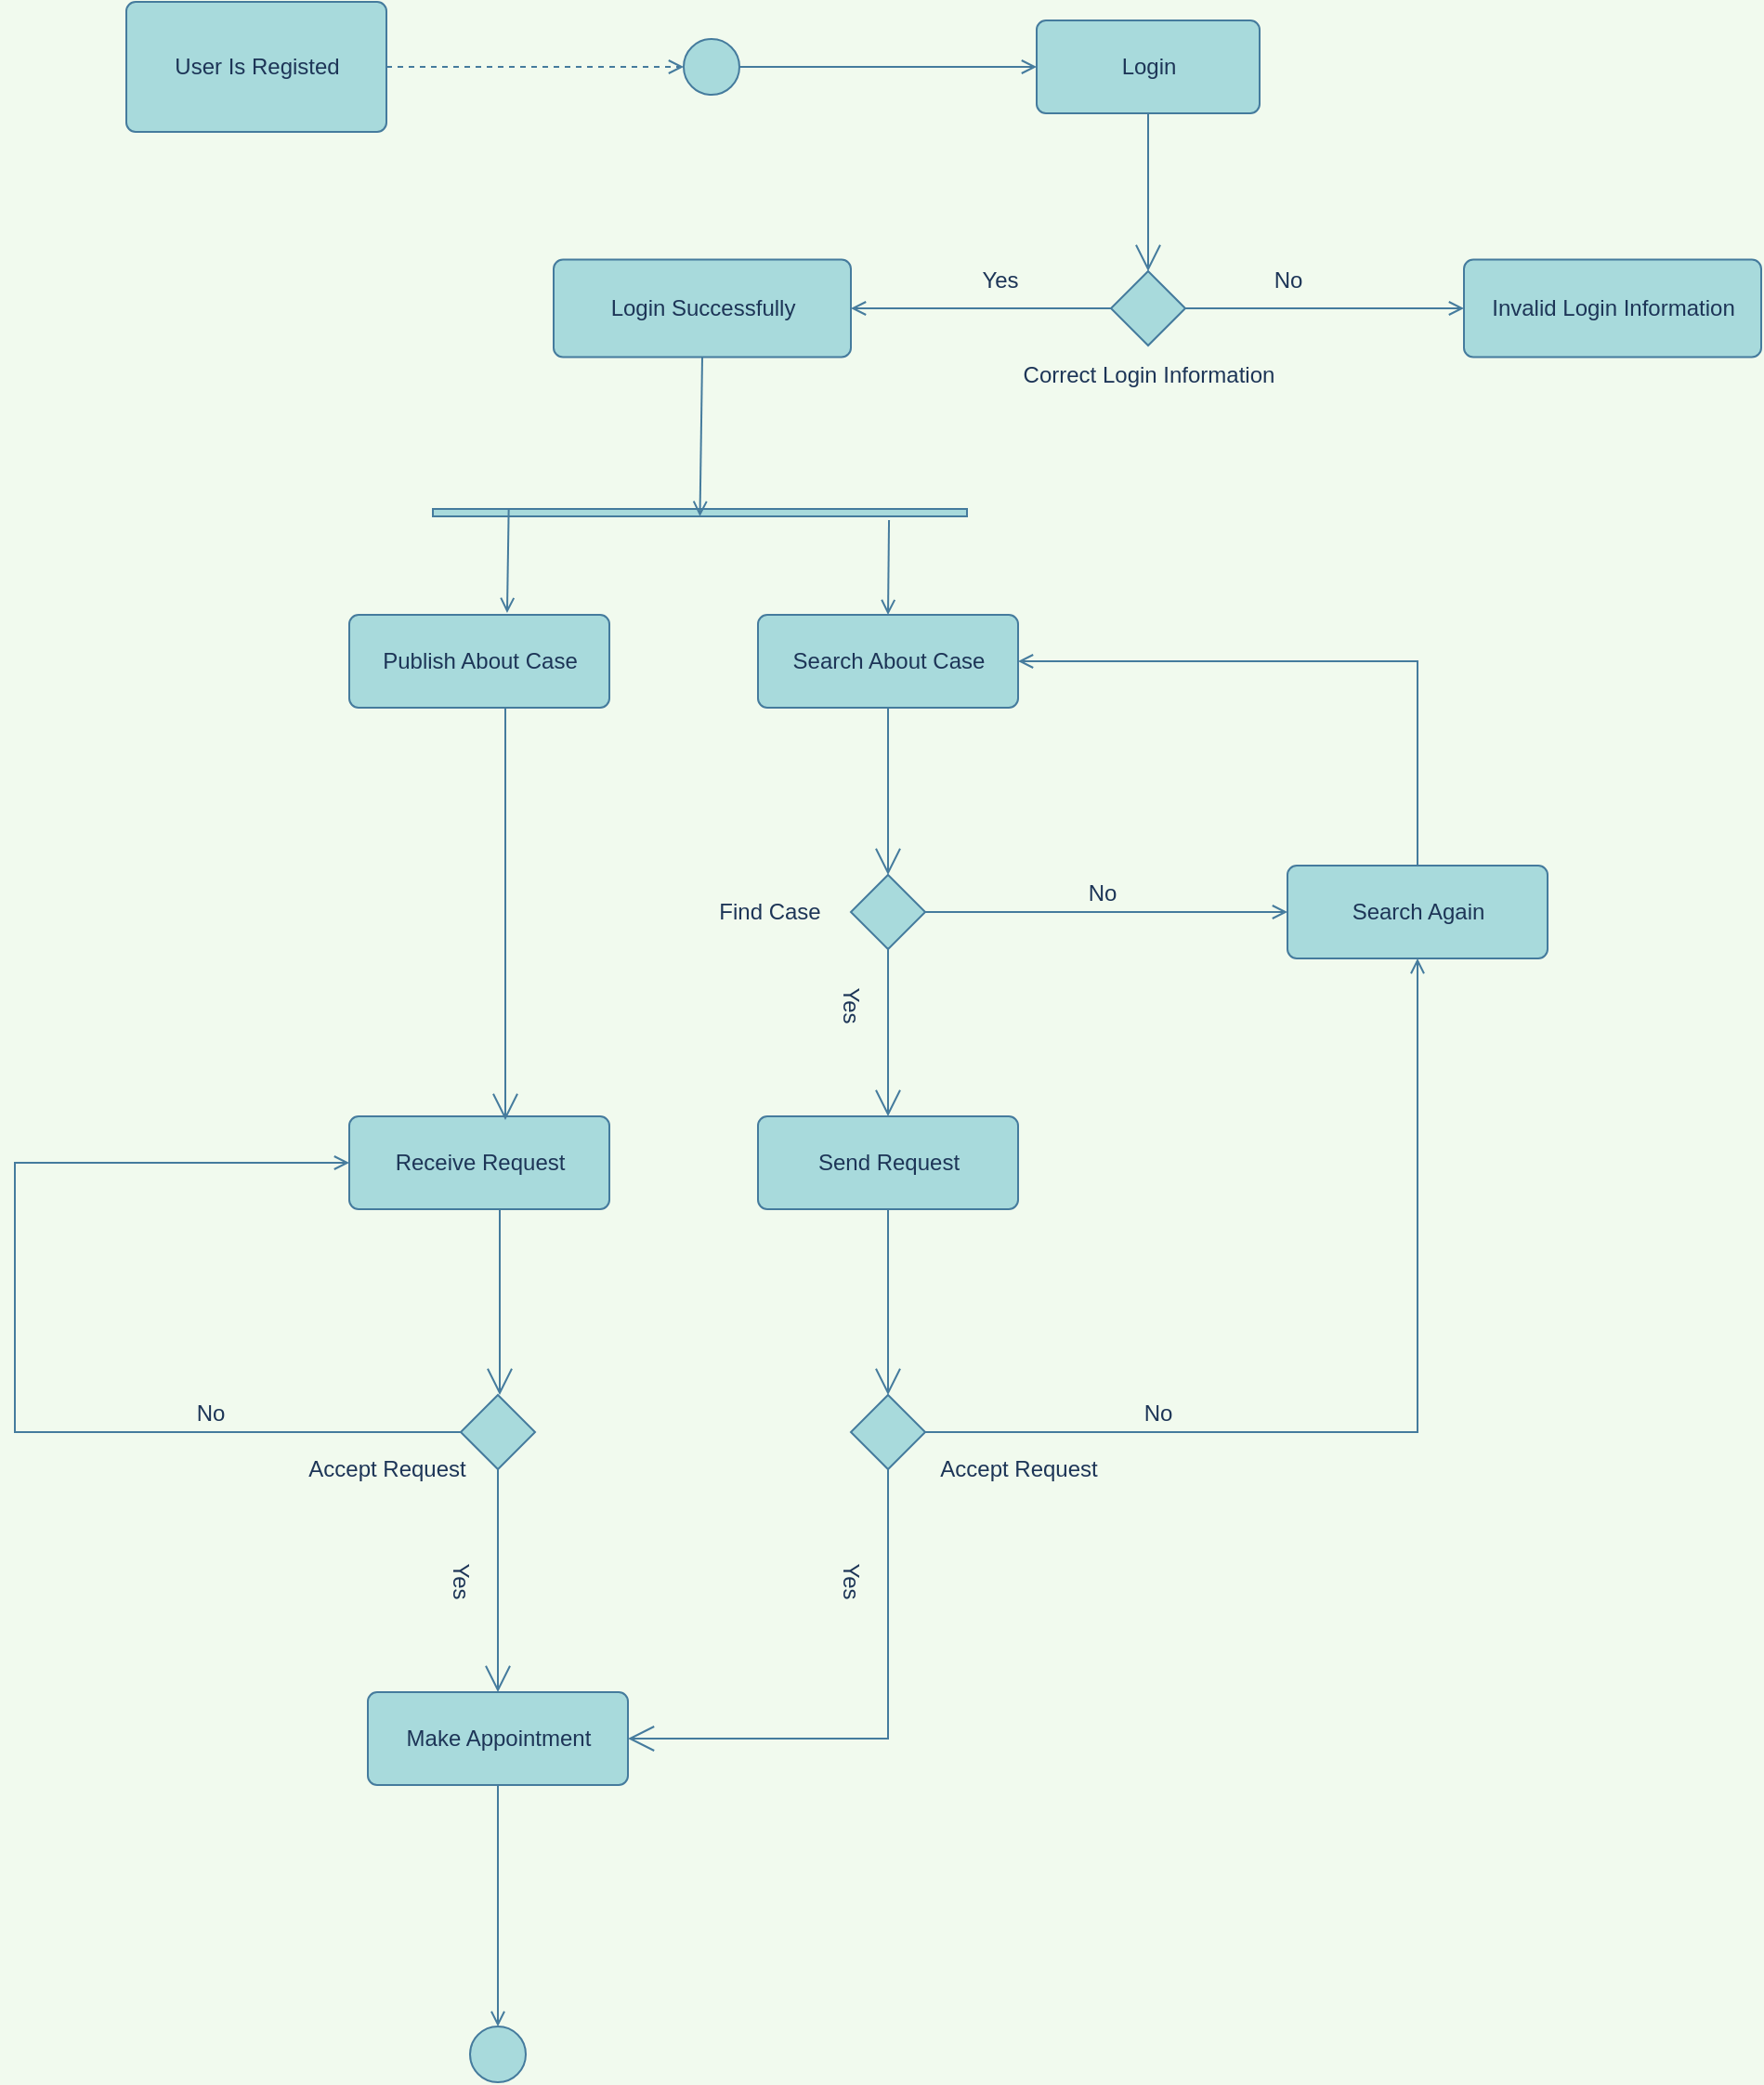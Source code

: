 <mxfile version="18.0.4" type="device"><diagram id="IKEdSs9oM2UJKjne3pzB" name="Page-1"><mxGraphModel dx="1422" dy="878" grid="1" gridSize="10" guides="1" tooltips="1" connect="1" arrows="1" fold="1" page="1" pageScale="1" pageWidth="3300" pageHeight="4681" background="#F1FAEE" math="0" shadow="0"><root><mxCell id="0"/><mxCell id="1" parent="0"/><mxCell id="g6wCLQNCMCXOfm04o7lM-2" value="" style="ellipse;html=1;fillColor=#A8DADC;strokeColor=#457B9D;fontColor=#1D3557;" parent="1" vertex="1"><mxGeometry x="400" y="130" width="30" height="30" as="geometry"/></mxCell><mxCell id="g6wCLQNCMCXOfm04o7lM-3" value="" style="endArrow=open;html=1;rounded=0;align=center;verticalAlign=top;endFill=0;labelBackgroundColor=none;endSize=6;exitX=1;exitY=0.5;exitDx=0;exitDy=0;dashed=1;strokeColor=#457B9D;fontColor=#1D3557;" parent="1" target="g6wCLQNCMCXOfm04o7lM-2" edge="1"><mxGeometry relative="1" as="geometry"><mxPoint x="210" y="145" as="sourcePoint"/></mxGeometry></mxCell><mxCell id="g6wCLQNCMCXOfm04o7lM-4" value="" style="endArrow=open;html=1;rounded=0;align=center;verticalAlign=top;endFill=0;labelBackgroundColor=none;endSize=6;exitX=1;exitY=0.5;exitDx=0;exitDy=0;entryX=0;entryY=0.5;entryDx=0;entryDy=0;strokeColor=#457B9D;fontColor=#1D3557;" parent="1" source="g6wCLQNCMCXOfm04o7lM-2" target="g6wCLQNCMCXOfm04o7lM-6" edge="1"><mxGeometry relative="1" as="geometry"><mxPoint x="460" y="144.5" as="sourcePoint"/><mxPoint x="600" y="145" as="targetPoint"/></mxGeometry></mxCell><mxCell id="g6wCLQNCMCXOfm04o7lM-6" value="Login" style="html=1;align=center;verticalAlign=middle;rounded=1;absoluteArcSize=1;arcSize=10;dashed=0;fillColor=#A8DADC;strokeColor=#457B9D;fontColor=#1D3557;" parent="1" vertex="1"><mxGeometry x="590" y="120" width="120" height="50" as="geometry"/></mxCell><mxCell id="g6wCLQNCMCXOfm04o7lM-11" value="" style="shape=rhombus;html=1;verticalLabelPosition=bottom;verticalAlignment=top;fillColor=#A8DADC;strokeColor=#457B9D;fontColor=#1D3557;" parent="1" vertex="1"><mxGeometry x="630" y="255" width="40" height="40" as="geometry"/></mxCell><mxCell id="g6wCLQNCMCXOfm04o7lM-12" value="" style="edgeStyle=elbowEdgeStyle;html=1;elbow=horizontal;align=right;verticalAlign=bottom;endArrow=none;rounded=0;labelBackgroundColor=none;startArrow=open;startSize=12;entryX=0.5;entryY=1;entryDx=0;entryDy=0;exitX=0.5;exitY=0;exitDx=0;exitDy=0;strokeColor=#457B9D;fontColor=#1D3557;" parent="1" source="g6wCLQNCMCXOfm04o7lM-11" target="g6wCLQNCMCXOfm04o7lM-6" edge="1"><mxGeometry relative="1" as="geometry"><mxPoint x="660" y="200" as="targetPoint"/><mxPoint x="650" y="270" as="sourcePoint"/></mxGeometry></mxCell><mxCell id="g6wCLQNCMCXOfm04o7lM-18" value="Login Successfully" style="html=1;align=center;verticalAlign=middle;rounded=1;absoluteArcSize=1;arcSize=10;dashed=0;fillColor=#A8DADC;strokeColor=#457B9D;fontColor=#1D3557;" parent="1" vertex="1"><mxGeometry x="330" y="248.75" width="160" height="52.5" as="geometry"/></mxCell><mxCell id="g6wCLQNCMCXOfm04o7lM-19" value="" style="endArrow=open;html=1;rounded=0;align=center;verticalAlign=top;endFill=0;labelBackgroundColor=none;endSize=6;exitX=0;exitY=0.5;exitDx=0;exitDy=0;entryX=1;entryY=0.5;entryDx=0;entryDy=0;strokeColor=#457B9D;fontColor=#1D3557;" parent="1" source="g6wCLQNCMCXOfm04o7lM-11" target="g6wCLQNCMCXOfm04o7lM-18" edge="1"><mxGeometry relative="1" as="geometry"><mxPoint x="350" y="480" as="sourcePoint"/><mxPoint x="510" y="480" as="targetPoint"/></mxGeometry></mxCell><mxCell id="g6wCLQNCMCXOfm04o7lM-21" value="Yes" style="text;html=1;align=center;verticalAlign=middle;resizable=0;points=[];autosize=1;strokeColor=none;fillColor=none;fontColor=#1D3557;" parent="1" vertex="1"><mxGeometry x="550" y="250" width="40" height="20" as="geometry"/></mxCell><mxCell id="g6wCLQNCMCXOfm04o7lM-22" value="No" style="text;html=1;align=center;verticalAlign=middle;resizable=0;points=[];autosize=1;strokeColor=none;fillColor=none;fontColor=#1D3557;" parent="1" vertex="1"><mxGeometry x="710" y="250" width="30" height="20" as="geometry"/></mxCell><mxCell id="g6wCLQNCMCXOfm04o7lM-23" value="" style="endArrow=open;html=1;rounded=0;align=center;verticalAlign=top;endFill=0;labelBackgroundColor=none;endSize=6;exitX=1;exitY=0.5;exitDx=0;exitDy=0;entryX=0;entryY=0.5;entryDx=0;entryDy=0;strokeColor=#457B9D;fontColor=#1D3557;" parent="1" source="g6wCLQNCMCXOfm04o7lM-11" target="g6wCLQNCMCXOfm04o7lM-25" edge="1"><mxGeometry relative="1" as="geometry"><mxPoint x="690" y="340" as="sourcePoint"/><mxPoint x="800" y="281.875" as="targetPoint"/></mxGeometry></mxCell><mxCell id="g6wCLQNCMCXOfm04o7lM-25" value="Invalid Login Information" style="html=1;align=center;verticalAlign=middle;rounded=1;absoluteArcSize=1;arcSize=10;dashed=0;fillColor=#A8DADC;strokeColor=#457B9D;fontColor=#1D3557;" parent="1" vertex="1"><mxGeometry x="820" y="248.75" width="160" height="52.5" as="geometry"/></mxCell><mxCell id="g6wCLQNCMCXOfm04o7lM-26" value="Correct Login Information" style="text;html=1;align=center;verticalAlign=middle;resizable=0;points=[];autosize=1;strokeColor=none;fillColor=none;fontColor=#1D3557;" parent="1" vertex="1"><mxGeometry x="575" y="301.25" width="150" height="20" as="geometry"/></mxCell><mxCell id="g6wCLQNCMCXOfm04o7lM-28" value="" style="shape=rect;html=1;fillColor=#A8DADC;verticalLabelPosition=bottom;labelBackgroundColor=#F1FAEE;verticalAlign=top;rotation=90;strokeColor=#457B9D;fontColor=#1D3557;" parent="1" vertex="1"><mxGeometry x="406.75" y="241.25" width="4" height="287.5" as="geometry"/></mxCell><mxCell id="g6wCLQNCMCXOfm04o7lM-34" value="" style="endArrow=open;html=1;rounded=0;align=center;verticalAlign=top;endFill=0;labelBackgroundColor=none;endSize=6;exitX=0.5;exitY=1;exitDx=0;exitDy=0;entryX=1;entryY=0.5;entryDx=0;entryDy=0;strokeColor=#457B9D;fontColor=#1D3557;" parent="1" source="g6wCLQNCMCXOfm04o7lM-18" target="g6wCLQNCMCXOfm04o7lM-28" edge="1"><mxGeometry relative="1" as="geometry"><mxPoint x="214" y="430" as="sourcePoint"/><mxPoint x="410" y="380" as="targetPoint"/></mxGeometry></mxCell><mxCell id="g6wCLQNCMCXOfm04o7lM-35" value="" style="endArrow=open;html=1;rounded=0;align=center;verticalAlign=top;endFill=0;labelBackgroundColor=none;endSize=6;exitX=0;exitY=0.858;exitDx=0;exitDy=0;exitPerimeter=0;entryX=0.607;entryY=-0.02;entryDx=0;entryDy=0;entryPerimeter=0;strokeColor=#457B9D;fontColor=#1D3557;" parent="1" source="g6wCLQNCMCXOfm04o7lM-28" target="g6wCLQNCMCXOfm04o7lM-39" edge="1"><mxGeometry relative="1" as="geometry"><mxPoint x="350" y="410" as="sourcePoint"/><mxPoint x="300" y="450" as="targetPoint"/></mxGeometry></mxCell><mxCell id="g6wCLQNCMCXOfm04o7lM-36" value="" style="endArrow=open;html=1;rounded=0;align=center;verticalAlign=top;endFill=0;labelBackgroundColor=none;endSize=6;exitX=1.5;exitY=0.146;exitDx=0;exitDy=0;exitPerimeter=0;entryX=0.5;entryY=0;entryDx=0;entryDy=0;strokeColor=#457B9D;fontColor=#1D3557;" parent="1" source="g6wCLQNCMCXOfm04o7lM-28" target="g6wCLQNCMCXOfm04o7lM-38" edge="1"><mxGeometry relative="1" as="geometry"><mxPoint x="500" y="410" as="sourcePoint"/><mxPoint x="495" y="440" as="targetPoint"/></mxGeometry></mxCell><mxCell id="g6wCLQNCMCXOfm04o7lM-38" value="Search About Case" style="html=1;align=center;verticalAlign=middle;rounded=1;absoluteArcSize=1;arcSize=10;dashed=0;fillColor=#A8DADC;strokeColor=#457B9D;fontColor=#1D3557;" parent="1" vertex="1"><mxGeometry x="440" y="440" width="140" height="50" as="geometry"/></mxCell><mxCell id="g6wCLQNCMCXOfm04o7lM-39" value="Publish About Case" style="html=1;align=center;verticalAlign=middle;rounded=1;absoluteArcSize=1;arcSize=10;dashed=0;fillColor=#A8DADC;strokeColor=#457B9D;fontColor=#1D3557;" parent="1" vertex="1"><mxGeometry x="220" y="440" width="140" height="50" as="geometry"/></mxCell><mxCell id="g6wCLQNCMCXOfm04o7lM-40" value="Search Again" style="html=1;align=center;verticalAlign=middle;rounded=1;absoluteArcSize=1;arcSize=10;dashed=0;fillColor=#A8DADC;strokeColor=#457B9D;fontColor=#1D3557;" parent="1" vertex="1"><mxGeometry x="725" y="575" width="140" height="50" as="geometry"/></mxCell><mxCell id="g6wCLQNCMCXOfm04o7lM-41" value="Send Request" style="html=1;align=center;verticalAlign=middle;rounded=1;absoluteArcSize=1;arcSize=10;dashed=0;fillColor=#A8DADC;strokeColor=#457B9D;fontColor=#1D3557;" parent="1" vertex="1"><mxGeometry x="440" y="710" width="140" height="50" as="geometry"/></mxCell><mxCell id="g6wCLQNCMCXOfm04o7lM-42" value="Receive Request" style="html=1;align=center;verticalAlign=middle;rounded=1;absoluteArcSize=1;arcSize=10;dashed=0;fillColor=#A8DADC;strokeColor=#457B9D;fontColor=#1D3557;" parent="1" vertex="1"><mxGeometry x="220" y="710" width="140" height="50" as="geometry"/></mxCell><mxCell id="g6wCLQNCMCXOfm04o7lM-43" value="User Is Registed" style="html=1;align=center;verticalAlign=middle;rounded=1;absoluteArcSize=1;arcSize=10;dashed=0;fillColor=#A8DADC;strokeColor=#457B9D;fontColor=#1D3557;" parent="1" vertex="1"><mxGeometry x="100" y="110" width="140" height="70" as="geometry"/></mxCell><mxCell id="g6wCLQNCMCXOfm04o7lM-52" value="" style="shape=rhombus;html=1;verticalLabelPosition=top;verticalAlignment=bottom;fillColor=#A8DADC;strokeColor=#457B9D;fontColor=#1D3557;" parent="1" vertex="1"><mxGeometry x="490" y="580" width="40" height="40" as="geometry"/></mxCell><mxCell id="g6wCLQNCMCXOfm04o7lM-53" value="" style="edgeStyle=elbowEdgeStyle;html=1;elbow=horizontal;align=right;verticalAlign=bottom;rounded=0;labelBackgroundColor=none;endArrow=open;endSize=12;entryX=0.5;entryY=0;entryDx=0;entryDy=0;strokeColor=#457B9D;fontColor=#1D3557;" parent="1" source="g6wCLQNCMCXOfm04o7lM-52" target="g6wCLQNCMCXOfm04o7lM-41" edge="1"><mxGeometry relative="1" as="geometry"><mxPoint x="510" y="660" as="targetPoint"/></mxGeometry></mxCell><mxCell id="g6wCLQNCMCXOfm04o7lM-55" value="" style="edgeStyle=elbowEdgeStyle;html=1;elbow=vertical;verticalAlign=bottom;startArrow=open;endArrow=none;rounded=0;labelBackgroundColor=none;startSize=12;entryX=0.5;entryY=1;entryDx=0;entryDy=0;strokeColor=#457B9D;fontColor=#1D3557;" parent="1" source="g6wCLQNCMCXOfm04o7lM-52" target="g6wCLQNCMCXOfm04o7lM-38" edge="1"><mxGeometry relative="1" as="geometry"><mxPoint x="510" y="530" as="targetPoint"/><Array as="points"><mxPoint x="510" y="530"/></Array></mxGeometry></mxCell><mxCell id="g6wCLQNCMCXOfm04o7lM-56" value="" style="endArrow=open;html=1;rounded=0;align=center;verticalAlign=top;endFill=0;labelBackgroundColor=none;endSize=6;exitX=1;exitY=0.5;exitDx=0;exitDy=0;entryX=0;entryY=0.5;entryDx=0;entryDy=0;strokeColor=#457B9D;fontColor=#1D3557;" parent="1" source="g6wCLQNCMCXOfm04o7lM-52" target="g6wCLQNCMCXOfm04o7lM-40" edge="1"><mxGeometry relative="1" as="geometry"><mxPoint x="560" y="600" as="sourcePoint"/><mxPoint x="720" y="600" as="targetPoint"/></mxGeometry></mxCell><mxCell id="g6wCLQNCMCXOfm04o7lM-57" value="Yes" style="text;html=1;align=center;verticalAlign=middle;resizable=0;points=[];autosize=1;strokeColor=none;fillColor=none;rotation=90;fontColor=#1D3557;" parent="1" vertex="1"><mxGeometry x="470" y="640" width="40" height="20" as="geometry"/></mxCell><mxCell id="g6wCLQNCMCXOfm04o7lM-58" value="No" style="text;html=1;align=center;verticalAlign=middle;resizable=0;points=[];autosize=1;strokeColor=none;fillColor=none;fontColor=#1D3557;" parent="1" vertex="1"><mxGeometry x="610" y="580" width="30" height="20" as="geometry"/></mxCell><mxCell id="g6wCLQNCMCXOfm04o7lM-59" value="Find Case" style="text;html=1;align=center;verticalAlign=middle;resizable=0;points=[];autosize=1;strokeColor=none;fillColor=none;fontColor=#1D3557;" parent="1" vertex="1"><mxGeometry x="410.75" y="590" width="70" height="20" as="geometry"/></mxCell><mxCell id="g6wCLQNCMCXOfm04o7lM-60" value="" style="edgeStyle=elbowEdgeStyle;html=1;elbow=vertical;verticalAlign=bottom;startArrow=open;endArrow=none;rounded=0;labelBackgroundColor=none;startSize=12;exitX=0.6;exitY=0.04;exitDx=0;exitDy=0;exitPerimeter=0;strokeColor=#457B9D;fontColor=#1D3557;" parent="1" source="g6wCLQNCMCXOfm04o7lM-42" edge="1"><mxGeometry relative="1" as="geometry"><mxPoint x="304" y="490" as="targetPoint"/><mxPoint x="310" y="645" as="sourcePoint"/><Array as="points"><mxPoint x="310" y="595"/></Array></mxGeometry></mxCell><mxCell id="g6wCLQNCMCXOfm04o7lM-63" value="" style="endArrow=open;html=1;rounded=0;align=center;verticalAlign=top;endFill=0;labelBackgroundColor=none;endSize=6;exitX=0.5;exitY=0;exitDx=0;exitDy=0;entryX=1;entryY=0.5;entryDx=0;entryDy=0;strokeColor=#457B9D;fontColor=#1D3557;" parent="1" source="g6wCLQNCMCXOfm04o7lM-40" target="g6wCLQNCMCXOfm04o7lM-38" edge="1"><mxGeometry relative="1" as="geometry"><mxPoint x="575" y="500" as="sourcePoint"/><mxPoint x="710" y="450" as="targetPoint"/><Array as="points"><mxPoint x="795" y="465"/></Array></mxGeometry></mxCell><mxCell id="g6wCLQNCMCXOfm04o7lM-64" value="" style="endArrow=open;html=1;rounded=0;align=center;verticalAlign=top;endFill=0;labelBackgroundColor=none;endSize=6;entryX=0.5;entryY=1;entryDx=0;entryDy=0;exitX=1;exitY=0.5;exitDx=0;exitDy=0;strokeColor=#457B9D;fontColor=#1D3557;" parent="1" source="g6wCLQNCMCXOfm04o7lM-65" target="g6wCLQNCMCXOfm04o7lM-40" edge="1"><mxGeometry relative="1" as="geometry"><mxPoint x="560" y="880" as="sourcePoint"/><mxPoint x="610" y="800" as="targetPoint"/><Array as="points"><mxPoint x="795" y="880"/></Array></mxGeometry></mxCell><mxCell id="g6wCLQNCMCXOfm04o7lM-65" value="" style="shape=rhombus;html=1;verticalLabelPosition=top;verticalAlignment=bottom;fillColor=#A8DADC;strokeColor=#457B9D;fontColor=#1D3557;" parent="1" vertex="1"><mxGeometry x="490" y="860" width="40" height="40" as="geometry"/></mxCell><mxCell id="g6wCLQNCMCXOfm04o7lM-66" value="" style="edgeStyle=elbowEdgeStyle;html=1;elbow=horizontal;align=right;verticalAlign=bottom;rounded=0;labelBackgroundColor=none;endArrow=open;endSize=12;exitX=0.5;exitY=1;exitDx=0;exitDy=0;entryX=1;entryY=0.5;entryDx=0;entryDy=0;strokeColor=#457B9D;fontColor=#1D3557;" parent="1" source="g6wCLQNCMCXOfm04o7lM-65" target="g6wCLQNCMCXOfm04o7lM-81" edge="1"><mxGeometry relative="1" as="geometry"><mxPoint x="460" y="1020" as="targetPoint"/><Array as="points"><mxPoint x="510" y="990"/><mxPoint x="520" y="960"/><mxPoint x="340" y="940"/><mxPoint x="400" y="940"/></Array></mxGeometry></mxCell><mxCell id="g6wCLQNCMCXOfm04o7lM-69" value="" style="edgeStyle=elbowEdgeStyle;html=1;elbow=horizontal;align=right;verticalAlign=bottom;rounded=0;labelBackgroundColor=none;endArrow=open;endSize=12;exitX=0.5;exitY=1;exitDx=0;exitDy=0;entryX=0.5;entryY=0;entryDx=0;entryDy=0;strokeColor=#457B9D;fontColor=#1D3557;" parent="1" source="g6wCLQNCMCXOfm04o7lM-41" target="g6wCLQNCMCXOfm04o7lM-65" edge="1"><mxGeometry relative="1" as="geometry"><mxPoint x="510" y="840" as="targetPoint"/><mxPoint x="520" y="780" as="sourcePoint"/></mxGeometry></mxCell><mxCell id="g6wCLQNCMCXOfm04o7lM-70" value="No" style="text;html=1;align=center;verticalAlign=middle;resizable=0;points=[];autosize=1;strokeColor=none;fillColor=none;fontColor=#1D3557;" parent="1" vertex="1"><mxGeometry x="640" y="860" width="30" height="20" as="geometry"/></mxCell><mxCell id="g6wCLQNCMCXOfm04o7lM-71" value="" style="shape=rhombus;html=1;verticalLabelPosition=top;verticalAlignment=bottom;fillColor=#A8DADC;strokeColor=#457B9D;fontColor=#1D3557;" parent="1" vertex="1"><mxGeometry x="280" y="860" width="40" height="40" as="geometry"/></mxCell><mxCell id="g6wCLQNCMCXOfm04o7lM-74" value="" style="edgeStyle=elbowEdgeStyle;html=1;elbow=vertical;verticalAlign=bottom;startArrow=open;endArrow=none;rounded=0;labelBackgroundColor=none;startSize=12;strokeColor=#457B9D;fontColor=#1D3557;" parent="1" source="g6wCLQNCMCXOfm04o7lM-71" edge="1"><mxGeometry relative="1" as="geometry"><mxPoint x="301" y="760" as="targetPoint"/><Array as="points"><mxPoint x="301" y="810"/></Array></mxGeometry></mxCell><mxCell id="g6wCLQNCMCXOfm04o7lM-77" value="" style="endArrow=open;html=1;rounded=0;align=center;verticalAlign=top;endFill=0;labelBackgroundColor=none;endSize=6;entryX=0;entryY=0.5;entryDx=0;entryDy=0;exitX=0;exitY=0.5;exitDx=0;exitDy=0;strokeColor=#457B9D;fontColor=#1D3557;" parent="1" source="g6wCLQNCMCXOfm04o7lM-71" target="g6wCLQNCMCXOfm04o7lM-42" edge="1"><mxGeometry relative="1" as="geometry"><mxPoint x="190" y="940" as="sourcePoint"/><mxPoint x="265" y="640" as="targetPoint"/><Array as="points"><mxPoint x="40" y="880"/><mxPoint x="40" y="735"/></Array></mxGeometry></mxCell><mxCell id="g6wCLQNCMCXOfm04o7lM-78" value="No" style="text;html=1;align=center;verticalAlign=middle;resizable=0;points=[];autosize=1;strokeColor=none;fillColor=none;fontColor=#1D3557;" parent="1" vertex="1"><mxGeometry x="130" y="860" width="30" height="20" as="geometry"/></mxCell><mxCell id="g6wCLQNCMCXOfm04o7lM-79" value="Accept Request" style="text;html=1;align=center;verticalAlign=middle;resizable=0;points=[];autosize=1;strokeColor=none;fillColor=none;fontColor=#1D3557;" parent="1" vertex="1"><mxGeometry x="190" y="890" width="100" height="20" as="geometry"/></mxCell><mxCell id="g6wCLQNCMCXOfm04o7lM-80" value="Accept Request" style="text;html=1;align=center;verticalAlign=middle;resizable=0;points=[];autosize=1;strokeColor=none;fillColor=none;fontColor=#1D3557;" parent="1" vertex="1"><mxGeometry x="530" y="890" width="100" height="20" as="geometry"/></mxCell><mxCell id="g6wCLQNCMCXOfm04o7lM-81" value="Make Appointment" style="html=1;align=center;verticalAlign=middle;rounded=1;absoluteArcSize=1;arcSize=10;dashed=0;fillColor=#A8DADC;strokeColor=#457B9D;fontColor=#1D3557;" parent="1" vertex="1"><mxGeometry x="230" y="1020" width="140" height="50" as="geometry"/></mxCell><mxCell id="g6wCLQNCMCXOfm04o7lM-82" value="" style="edgeStyle=elbowEdgeStyle;html=1;elbow=horizontal;align=right;verticalAlign=bottom;rounded=0;labelBackgroundColor=none;endArrow=open;endSize=12;exitX=0.5;exitY=1;exitDx=0;exitDy=0;entryX=0.5;entryY=0;entryDx=0;entryDy=0;strokeColor=#457B9D;fontColor=#1D3557;" parent="1" source="g6wCLQNCMCXOfm04o7lM-71" target="g6wCLQNCMCXOfm04o7lM-81" edge="1"><mxGeometry relative="1" as="geometry"><mxPoint x="300" y="1000" as="targetPoint"/><mxPoint x="299.5" y="920" as="sourcePoint"/></mxGeometry></mxCell><mxCell id="g6wCLQNCMCXOfm04o7lM-84" value="Yes" style="text;html=1;align=center;verticalAlign=middle;resizable=0;points=[];autosize=1;strokeColor=none;fillColor=none;rotation=90;fontColor=#1D3557;" parent="1" vertex="1"><mxGeometry x="470" y="950" width="40" height="20" as="geometry"/></mxCell><mxCell id="g6wCLQNCMCXOfm04o7lM-85" value="Yes" style="text;html=1;align=center;verticalAlign=middle;resizable=0;points=[];autosize=1;strokeColor=none;fillColor=none;rotation=90;fontColor=#1D3557;" parent="1" vertex="1"><mxGeometry x="260" y="950" width="40" height="20" as="geometry"/></mxCell><mxCell id="g6wCLQNCMCXOfm04o7lM-86" value="" style="ellipse;html=1;fillColor=#A8DADC;strokeColor=#457B9D;fontColor=#1D3557;" parent="1" vertex="1"><mxGeometry x="285" y="1200" width="30" height="30" as="geometry"/></mxCell><mxCell id="g6wCLQNCMCXOfm04o7lM-87" value="" style="endArrow=open;html=1;rounded=0;align=center;verticalAlign=top;endFill=0;labelBackgroundColor=none;endSize=6;exitX=0.5;exitY=1;exitDx=0;exitDy=0;entryX=0.5;entryY=0;entryDx=0;entryDy=0;strokeColor=#457B9D;fontColor=#1D3557;" parent="1" source="g6wCLQNCMCXOfm04o7lM-81" target="g6wCLQNCMCXOfm04o7lM-86" edge="1"><mxGeometry relative="1" as="geometry"><mxPoint x="324" y="1245" as="targetPoint"/><mxPoint x="290" y="1150" as="sourcePoint"/></mxGeometry></mxCell></root></mxGraphModel></diagram></mxfile>
